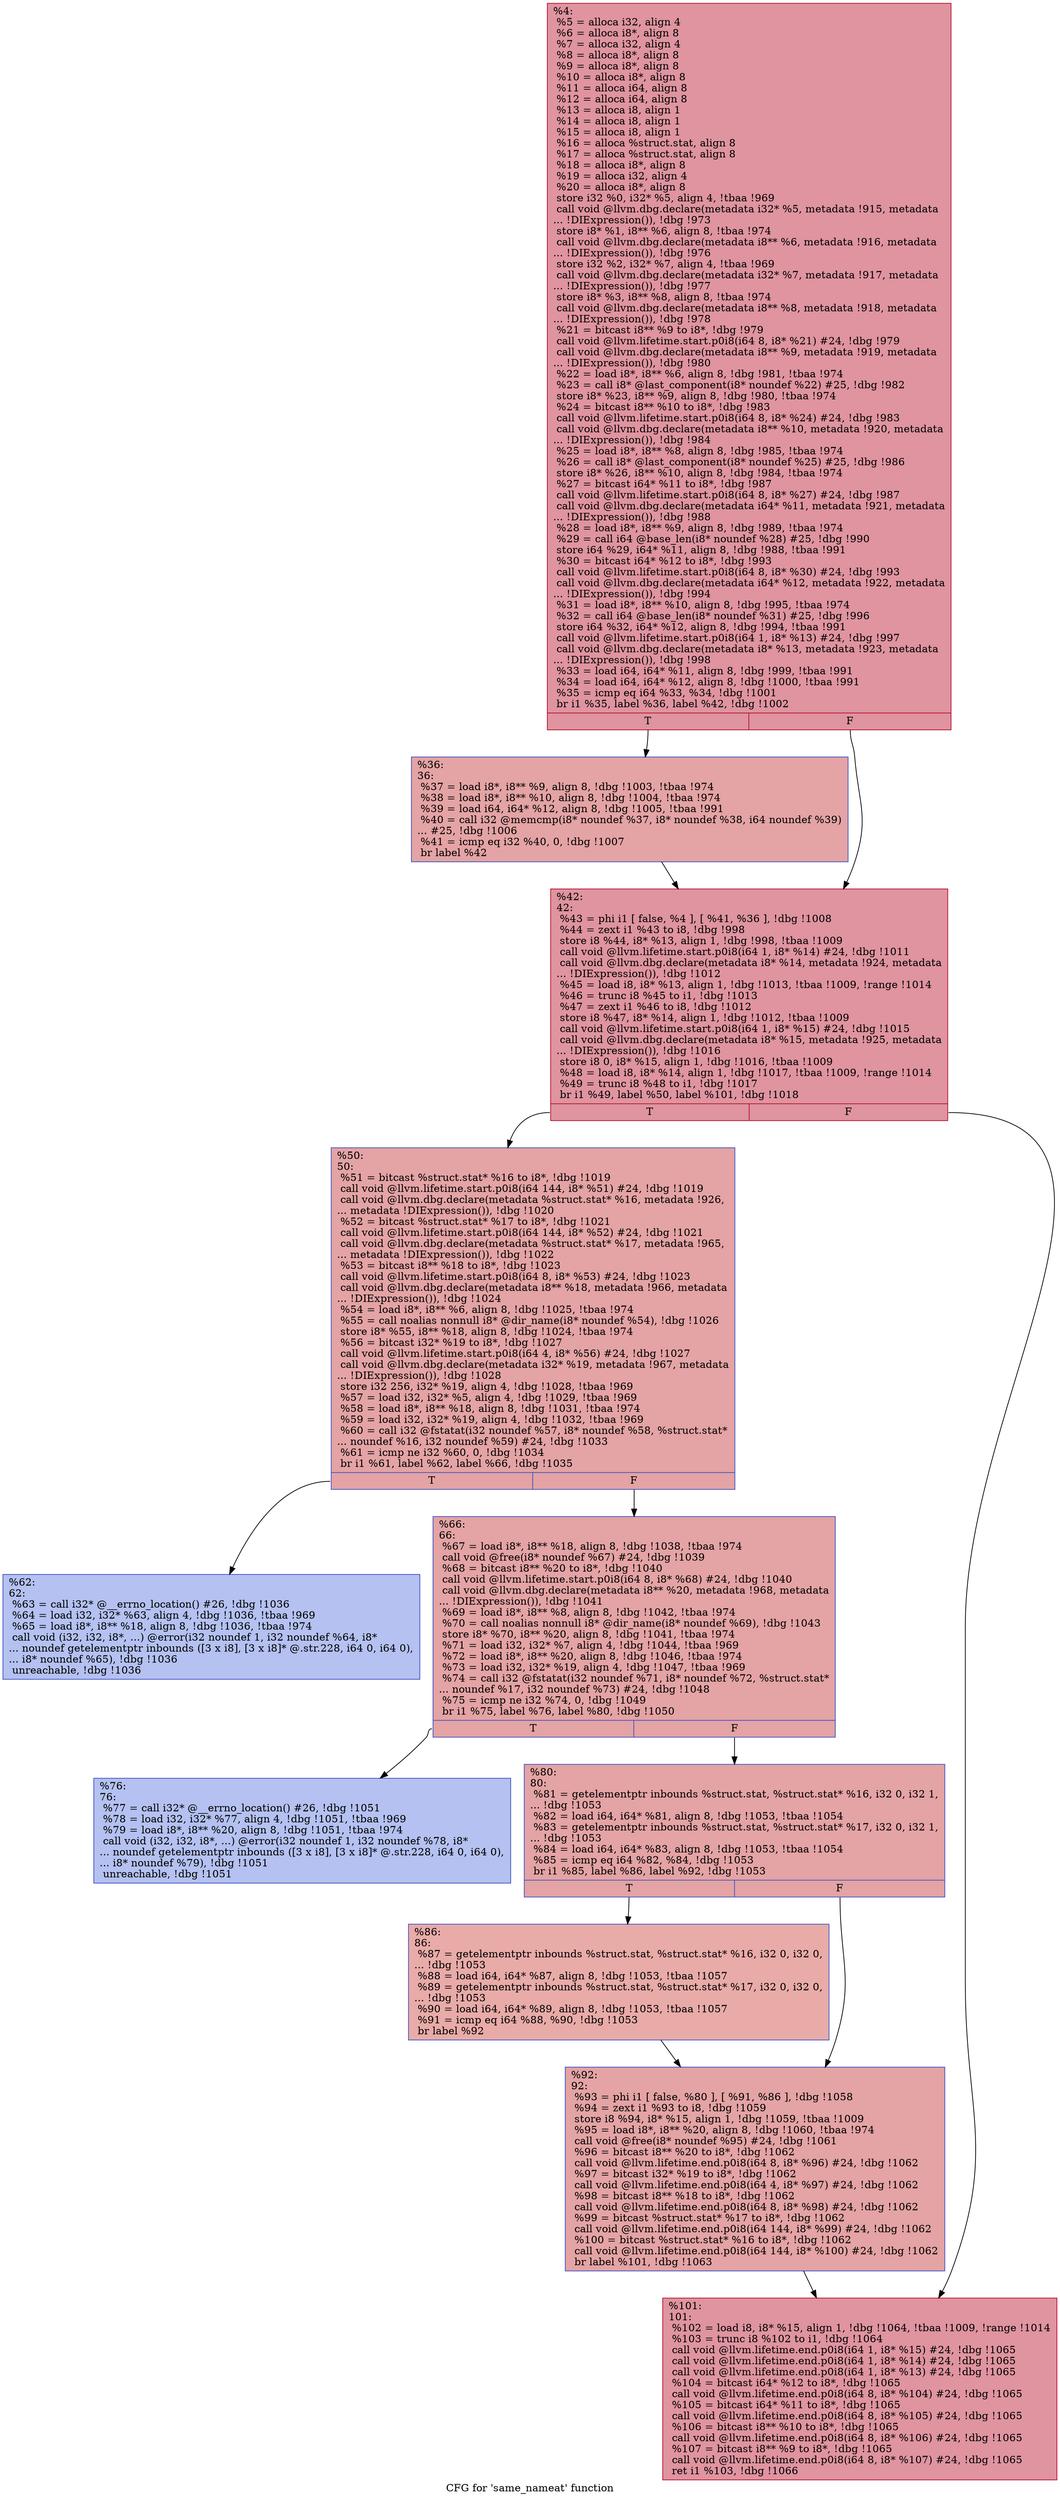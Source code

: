 digraph "CFG for 'same_nameat' function" {
	label="CFG for 'same_nameat' function";

	Node0xdda980 [shape=record,color="#b70d28ff", style=filled, fillcolor="#b70d2870",label="{%4:\l  %5 = alloca i32, align 4\l  %6 = alloca i8*, align 8\l  %7 = alloca i32, align 4\l  %8 = alloca i8*, align 8\l  %9 = alloca i8*, align 8\l  %10 = alloca i8*, align 8\l  %11 = alloca i64, align 8\l  %12 = alloca i64, align 8\l  %13 = alloca i8, align 1\l  %14 = alloca i8, align 1\l  %15 = alloca i8, align 1\l  %16 = alloca %struct.stat, align 8\l  %17 = alloca %struct.stat, align 8\l  %18 = alloca i8*, align 8\l  %19 = alloca i32, align 4\l  %20 = alloca i8*, align 8\l  store i32 %0, i32* %5, align 4, !tbaa !969\l  call void @llvm.dbg.declare(metadata i32* %5, metadata !915, metadata\l... !DIExpression()), !dbg !973\l  store i8* %1, i8** %6, align 8, !tbaa !974\l  call void @llvm.dbg.declare(metadata i8** %6, metadata !916, metadata\l... !DIExpression()), !dbg !976\l  store i32 %2, i32* %7, align 4, !tbaa !969\l  call void @llvm.dbg.declare(metadata i32* %7, metadata !917, metadata\l... !DIExpression()), !dbg !977\l  store i8* %3, i8** %8, align 8, !tbaa !974\l  call void @llvm.dbg.declare(metadata i8** %8, metadata !918, metadata\l... !DIExpression()), !dbg !978\l  %21 = bitcast i8** %9 to i8*, !dbg !979\l  call void @llvm.lifetime.start.p0i8(i64 8, i8* %21) #24, !dbg !979\l  call void @llvm.dbg.declare(metadata i8** %9, metadata !919, metadata\l... !DIExpression()), !dbg !980\l  %22 = load i8*, i8** %6, align 8, !dbg !981, !tbaa !974\l  %23 = call i8* @last_component(i8* noundef %22) #25, !dbg !982\l  store i8* %23, i8** %9, align 8, !dbg !980, !tbaa !974\l  %24 = bitcast i8** %10 to i8*, !dbg !983\l  call void @llvm.lifetime.start.p0i8(i64 8, i8* %24) #24, !dbg !983\l  call void @llvm.dbg.declare(metadata i8** %10, metadata !920, metadata\l... !DIExpression()), !dbg !984\l  %25 = load i8*, i8** %8, align 8, !dbg !985, !tbaa !974\l  %26 = call i8* @last_component(i8* noundef %25) #25, !dbg !986\l  store i8* %26, i8** %10, align 8, !dbg !984, !tbaa !974\l  %27 = bitcast i64* %11 to i8*, !dbg !987\l  call void @llvm.lifetime.start.p0i8(i64 8, i8* %27) #24, !dbg !987\l  call void @llvm.dbg.declare(metadata i64* %11, metadata !921, metadata\l... !DIExpression()), !dbg !988\l  %28 = load i8*, i8** %9, align 8, !dbg !989, !tbaa !974\l  %29 = call i64 @base_len(i8* noundef %28) #25, !dbg !990\l  store i64 %29, i64* %11, align 8, !dbg !988, !tbaa !991\l  %30 = bitcast i64* %12 to i8*, !dbg !993\l  call void @llvm.lifetime.start.p0i8(i64 8, i8* %30) #24, !dbg !993\l  call void @llvm.dbg.declare(metadata i64* %12, metadata !922, metadata\l... !DIExpression()), !dbg !994\l  %31 = load i8*, i8** %10, align 8, !dbg !995, !tbaa !974\l  %32 = call i64 @base_len(i8* noundef %31) #25, !dbg !996\l  store i64 %32, i64* %12, align 8, !dbg !994, !tbaa !991\l  call void @llvm.lifetime.start.p0i8(i64 1, i8* %13) #24, !dbg !997\l  call void @llvm.dbg.declare(metadata i8* %13, metadata !923, metadata\l... !DIExpression()), !dbg !998\l  %33 = load i64, i64* %11, align 8, !dbg !999, !tbaa !991\l  %34 = load i64, i64* %12, align 8, !dbg !1000, !tbaa !991\l  %35 = icmp eq i64 %33, %34, !dbg !1001\l  br i1 %35, label %36, label %42, !dbg !1002\l|{<s0>T|<s1>F}}"];
	Node0xdda980:s0 -> Node0xddb550;
	Node0xdda980:s1 -> Node0xddb5a0;
	Node0xddb550 [shape=record,color="#3d50c3ff", style=filled, fillcolor="#c32e3170",label="{%36:\l36:                                               \l  %37 = load i8*, i8** %9, align 8, !dbg !1003, !tbaa !974\l  %38 = load i8*, i8** %10, align 8, !dbg !1004, !tbaa !974\l  %39 = load i64, i64* %12, align 8, !dbg !1005, !tbaa !991\l  %40 = call i32 @memcmp(i8* noundef %37, i8* noundef %38, i64 noundef %39)\l... #25, !dbg !1006\l  %41 = icmp eq i32 %40, 0, !dbg !1007\l  br label %42\l}"];
	Node0xddb550 -> Node0xddb5a0;
	Node0xddb5a0 [shape=record,color="#b70d28ff", style=filled, fillcolor="#b70d2870",label="{%42:\l42:                                               \l  %43 = phi i1 [ false, %4 ], [ %41, %36 ], !dbg !1008\l  %44 = zext i1 %43 to i8, !dbg !998\l  store i8 %44, i8* %13, align 1, !dbg !998, !tbaa !1009\l  call void @llvm.lifetime.start.p0i8(i64 1, i8* %14) #24, !dbg !1011\l  call void @llvm.dbg.declare(metadata i8* %14, metadata !924, metadata\l... !DIExpression()), !dbg !1012\l  %45 = load i8, i8* %13, align 1, !dbg !1013, !tbaa !1009, !range !1014\l  %46 = trunc i8 %45 to i1, !dbg !1013\l  %47 = zext i1 %46 to i8, !dbg !1012\l  store i8 %47, i8* %14, align 1, !dbg !1012, !tbaa !1009\l  call void @llvm.lifetime.start.p0i8(i64 1, i8* %15) #24, !dbg !1015\l  call void @llvm.dbg.declare(metadata i8* %15, metadata !925, metadata\l... !DIExpression()), !dbg !1016\l  store i8 0, i8* %15, align 1, !dbg !1016, !tbaa !1009\l  %48 = load i8, i8* %14, align 1, !dbg !1017, !tbaa !1009, !range !1014\l  %49 = trunc i8 %48 to i1, !dbg !1017\l  br i1 %49, label %50, label %101, !dbg !1018\l|{<s0>T|<s1>F}}"];
	Node0xddb5a0:s0 -> Node0xddb5f0;
	Node0xddb5a0:s1 -> Node0xddb820;
	Node0xddb5f0 [shape=record,color="#3d50c3ff", style=filled, fillcolor="#c32e3170",label="{%50:\l50:                                               \l  %51 = bitcast %struct.stat* %16 to i8*, !dbg !1019\l  call void @llvm.lifetime.start.p0i8(i64 144, i8* %51) #24, !dbg !1019\l  call void @llvm.dbg.declare(metadata %struct.stat* %16, metadata !926,\l... metadata !DIExpression()), !dbg !1020\l  %52 = bitcast %struct.stat* %17 to i8*, !dbg !1021\l  call void @llvm.lifetime.start.p0i8(i64 144, i8* %52) #24, !dbg !1021\l  call void @llvm.dbg.declare(metadata %struct.stat* %17, metadata !965,\l... metadata !DIExpression()), !dbg !1022\l  %53 = bitcast i8** %18 to i8*, !dbg !1023\l  call void @llvm.lifetime.start.p0i8(i64 8, i8* %53) #24, !dbg !1023\l  call void @llvm.dbg.declare(metadata i8** %18, metadata !966, metadata\l... !DIExpression()), !dbg !1024\l  %54 = load i8*, i8** %6, align 8, !dbg !1025, !tbaa !974\l  %55 = call noalias nonnull i8* @dir_name(i8* noundef %54), !dbg !1026\l  store i8* %55, i8** %18, align 8, !dbg !1024, !tbaa !974\l  %56 = bitcast i32* %19 to i8*, !dbg !1027\l  call void @llvm.lifetime.start.p0i8(i64 4, i8* %56) #24, !dbg !1027\l  call void @llvm.dbg.declare(metadata i32* %19, metadata !967, metadata\l... !DIExpression()), !dbg !1028\l  store i32 256, i32* %19, align 4, !dbg !1028, !tbaa !969\l  %57 = load i32, i32* %5, align 4, !dbg !1029, !tbaa !969\l  %58 = load i8*, i8** %18, align 8, !dbg !1031, !tbaa !974\l  %59 = load i32, i32* %19, align 4, !dbg !1032, !tbaa !969\l  %60 = call i32 @fstatat(i32 noundef %57, i8* noundef %58, %struct.stat*\l... noundef %16, i32 noundef %59) #24, !dbg !1033\l  %61 = icmp ne i32 %60, 0, !dbg !1034\l  br i1 %61, label %62, label %66, !dbg !1035\l|{<s0>T|<s1>F}}"];
	Node0xddb5f0:s0 -> Node0xddb640;
	Node0xddb5f0:s1 -> Node0xddb690;
	Node0xddb640 [shape=record,color="#3d50c3ff", style=filled, fillcolor="#5572df70",label="{%62:\l62:                                               \l  %63 = call i32* @__errno_location() #26, !dbg !1036\l  %64 = load i32, i32* %63, align 4, !dbg !1036, !tbaa !969\l  %65 = load i8*, i8** %18, align 8, !dbg !1036, !tbaa !974\l  call void (i32, i32, i8*, ...) @error(i32 noundef 1, i32 noundef %64, i8*\l... noundef getelementptr inbounds ([3 x i8], [3 x i8]* @.str.228, i64 0, i64 0),\l... i8* noundef %65), !dbg !1036\l  unreachable, !dbg !1036\l}"];
	Node0xddb690 [shape=record,color="#3d50c3ff", style=filled, fillcolor="#c32e3170",label="{%66:\l66:                                               \l  %67 = load i8*, i8** %18, align 8, !dbg !1038, !tbaa !974\l  call void @free(i8* noundef %67) #24, !dbg !1039\l  %68 = bitcast i8** %20 to i8*, !dbg !1040\l  call void @llvm.lifetime.start.p0i8(i64 8, i8* %68) #24, !dbg !1040\l  call void @llvm.dbg.declare(metadata i8** %20, metadata !968, metadata\l... !DIExpression()), !dbg !1041\l  %69 = load i8*, i8** %8, align 8, !dbg !1042, !tbaa !974\l  %70 = call noalias nonnull i8* @dir_name(i8* noundef %69), !dbg !1043\l  store i8* %70, i8** %20, align 8, !dbg !1041, !tbaa !974\l  %71 = load i32, i32* %7, align 4, !dbg !1044, !tbaa !969\l  %72 = load i8*, i8** %20, align 8, !dbg !1046, !tbaa !974\l  %73 = load i32, i32* %19, align 4, !dbg !1047, !tbaa !969\l  %74 = call i32 @fstatat(i32 noundef %71, i8* noundef %72, %struct.stat*\l... noundef %17, i32 noundef %73) #24, !dbg !1048\l  %75 = icmp ne i32 %74, 0, !dbg !1049\l  br i1 %75, label %76, label %80, !dbg !1050\l|{<s0>T|<s1>F}}"];
	Node0xddb690:s0 -> Node0xddb6e0;
	Node0xddb690:s1 -> Node0xddb730;
	Node0xddb6e0 [shape=record,color="#3d50c3ff", style=filled, fillcolor="#5572df70",label="{%76:\l76:                                               \l  %77 = call i32* @__errno_location() #26, !dbg !1051\l  %78 = load i32, i32* %77, align 4, !dbg !1051, !tbaa !969\l  %79 = load i8*, i8** %20, align 8, !dbg !1051, !tbaa !974\l  call void (i32, i32, i8*, ...) @error(i32 noundef 1, i32 noundef %78, i8*\l... noundef getelementptr inbounds ([3 x i8], [3 x i8]* @.str.228, i64 0, i64 0),\l... i8* noundef %79), !dbg !1051\l  unreachable, !dbg !1051\l}"];
	Node0xddb730 [shape=record,color="#3d50c3ff", style=filled, fillcolor="#c32e3170",label="{%80:\l80:                                               \l  %81 = getelementptr inbounds %struct.stat, %struct.stat* %16, i32 0, i32 1,\l... !dbg !1053\l  %82 = load i64, i64* %81, align 8, !dbg !1053, !tbaa !1054\l  %83 = getelementptr inbounds %struct.stat, %struct.stat* %17, i32 0, i32 1,\l... !dbg !1053\l  %84 = load i64, i64* %83, align 8, !dbg !1053, !tbaa !1054\l  %85 = icmp eq i64 %82, %84, !dbg !1053\l  br i1 %85, label %86, label %92, !dbg !1053\l|{<s0>T|<s1>F}}"];
	Node0xddb730:s0 -> Node0xddb780;
	Node0xddb730:s1 -> Node0xddb7d0;
	Node0xddb780 [shape=record,color="#3d50c3ff", style=filled, fillcolor="#cc403a70",label="{%86:\l86:                                               \l  %87 = getelementptr inbounds %struct.stat, %struct.stat* %16, i32 0, i32 0,\l... !dbg !1053\l  %88 = load i64, i64* %87, align 8, !dbg !1053, !tbaa !1057\l  %89 = getelementptr inbounds %struct.stat, %struct.stat* %17, i32 0, i32 0,\l... !dbg !1053\l  %90 = load i64, i64* %89, align 8, !dbg !1053, !tbaa !1057\l  %91 = icmp eq i64 %88, %90, !dbg !1053\l  br label %92\l}"];
	Node0xddb780 -> Node0xddb7d0;
	Node0xddb7d0 [shape=record,color="#3d50c3ff", style=filled, fillcolor="#c32e3170",label="{%92:\l92:                                               \l  %93 = phi i1 [ false, %80 ], [ %91, %86 ], !dbg !1058\l  %94 = zext i1 %93 to i8, !dbg !1059\l  store i8 %94, i8* %15, align 1, !dbg !1059, !tbaa !1009\l  %95 = load i8*, i8** %20, align 8, !dbg !1060, !tbaa !974\l  call void @free(i8* noundef %95) #24, !dbg !1061\l  %96 = bitcast i8** %20 to i8*, !dbg !1062\l  call void @llvm.lifetime.end.p0i8(i64 8, i8* %96) #24, !dbg !1062\l  %97 = bitcast i32* %19 to i8*, !dbg !1062\l  call void @llvm.lifetime.end.p0i8(i64 4, i8* %97) #24, !dbg !1062\l  %98 = bitcast i8** %18 to i8*, !dbg !1062\l  call void @llvm.lifetime.end.p0i8(i64 8, i8* %98) #24, !dbg !1062\l  %99 = bitcast %struct.stat* %17 to i8*, !dbg !1062\l  call void @llvm.lifetime.end.p0i8(i64 144, i8* %99) #24, !dbg !1062\l  %100 = bitcast %struct.stat* %16 to i8*, !dbg !1062\l  call void @llvm.lifetime.end.p0i8(i64 144, i8* %100) #24, !dbg !1062\l  br label %101, !dbg !1063\l}"];
	Node0xddb7d0 -> Node0xddb820;
	Node0xddb820 [shape=record,color="#b70d28ff", style=filled, fillcolor="#b70d2870",label="{%101:\l101:                                              \l  %102 = load i8, i8* %15, align 1, !dbg !1064, !tbaa !1009, !range !1014\l  %103 = trunc i8 %102 to i1, !dbg !1064\l  call void @llvm.lifetime.end.p0i8(i64 1, i8* %15) #24, !dbg !1065\l  call void @llvm.lifetime.end.p0i8(i64 1, i8* %14) #24, !dbg !1065\l  call void @llvm.lifetime.end.p0i8(i64 1, i8* %13) #24, !dbg !1065\l  %104 = bitcast i64* %12 to i8*, !dbg !1065\l  call void @llvm.lifetime.end.p0i8(i64 8, i8* %104) #24, !dbg !1065\l  %105 = bitcast i64* %11 to i8*, !dbg !1065\l  call void @llvm.lifetime.end.p0i8(i64 8, i8* %105) #24, !dbg !1065\l  %106 = bitcast i8** %10 to i8*, !dbg !1065\l  call void @llvm.lifetime.end.p0i8(i64 8, i8* %106) #24, !dbg !1065\l  %107 = bitcast i8** %9 to i8*, !dbg !1065\l  call void @llvm.lifetime.end.p0i8(i64 8, i8* %107) #24, !dbg !1065\l  ret i1 %103, !dbg !1066\l}"];
}
